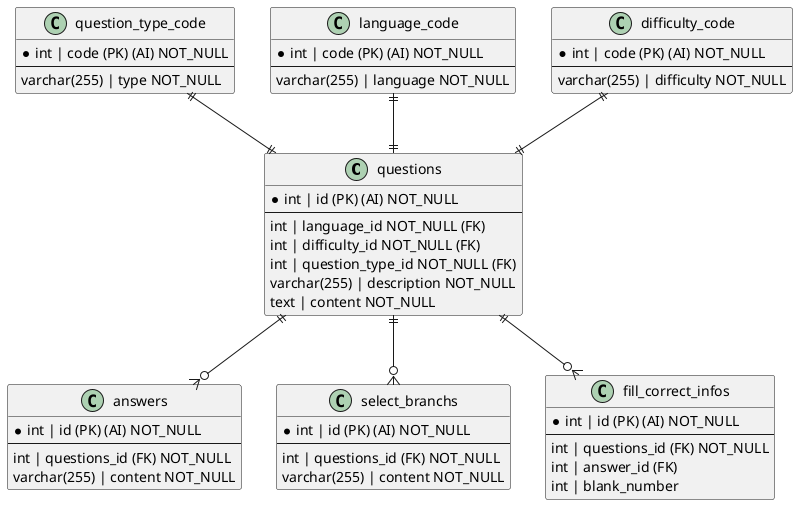 @startuml question
!define ENTITY class
!define PRIMARY_KEY (PK)
!define FOREIGN_KEY (FK)
!define AUTO_INCREMENT (AI)
!define NOT_NULL(NN)

ENTITY "questions" as questions {
    *int | id PRIMARY_KEY AUTO_INCREMENT NOT_NULL
    --
    int | language_id NOT_NULL FOREIGN_KEY
    int | difficulty_id NOT_NULL FOREIGN_KEY
    int | question_type_id NOT_NULL FOREIGN_KEY
    varchar(255) | description NOT_NULL
    text | content NOT_NULL
}

ENTITY "answers" as answers{
    *int | id PRIMARY_KEY AUTO_INCREMENT NOT_NULL
    --
    int | questions_id FOREIGN_KEY NOT_NULL
    varchar(255) | content NOT_NULL
}

ENTITY "select_branchs" as select_branchs {
    *int | id PRIMARY_KEY AUTO_INCREMENT NOT_NULL
    --
    int | questions_id FOREIGN_KEY NOT_NULL
    varchar(255) | content NOT_NULL
}

ENTITY "fill_correct_infos" as fill_correct_infos {
    *int | id PRIMARY_KEY AUTO_INCREMENT NOT_NULL
    --
    int | questions_id FOREIGN_KEY NOT_NULL
    int | answer_id FOREIGN_KEY 
    int | blank_number
}


ENTITY "language_code" as language_code {
    *int | code PRIMARY_KEY AUTO_INCREMENT NOT_NULL
    --
    varchar(255) | language NOT_NULL
}

ENTITY "question_type_code" as question_type_code {
    *int | code PRIMARY_KEY AUTO_INCREMENT NOT_NULL
    --
    varchar(255) | type NOT_NULL
}

ENTITY "difficulty_code" as difficulty_code {
    *int | code PRIMARY_KEY AUTO_INCREMENT NOT_NULL
    --
    varchar(255) | difficulty NOT_NULL
}

questions ||--o{answers
questions ||--o{select_branchs
questions ||--o{fill_correct_infos
questions ||--u|| difficulty_code
questions ||--u|| language_code
questions ||--u|| question_type_code

@enduml

